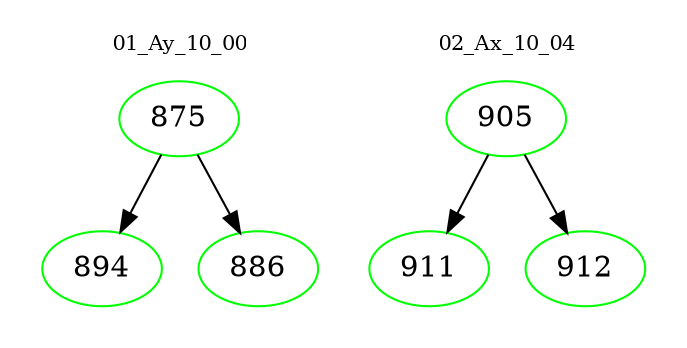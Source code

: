 digraph{
subgraph cluster_0 {
color = white
label = "01_Ay_10_00";
fontsize=10;
T0_875 [label="875", color="green"]
T0_875 -> T0_894 [color="black"]
T0_894 [label="894", color="green"]
T0_875 -> T0_886 [color="black"]
T0_886 [label="886", color="green"]
}
subgraph cluster_1 {
color = white
label = "02_Ax_10_04";
fontsize=10;
T1_905 [label="905", color="green"]
T1_905 -> T1_911 [color="black"]
T1_911 [label="911", color="green"]
T1_905 -> T1_912 [color="black"]
T1_912 [label="912", color="green"]
}
}
